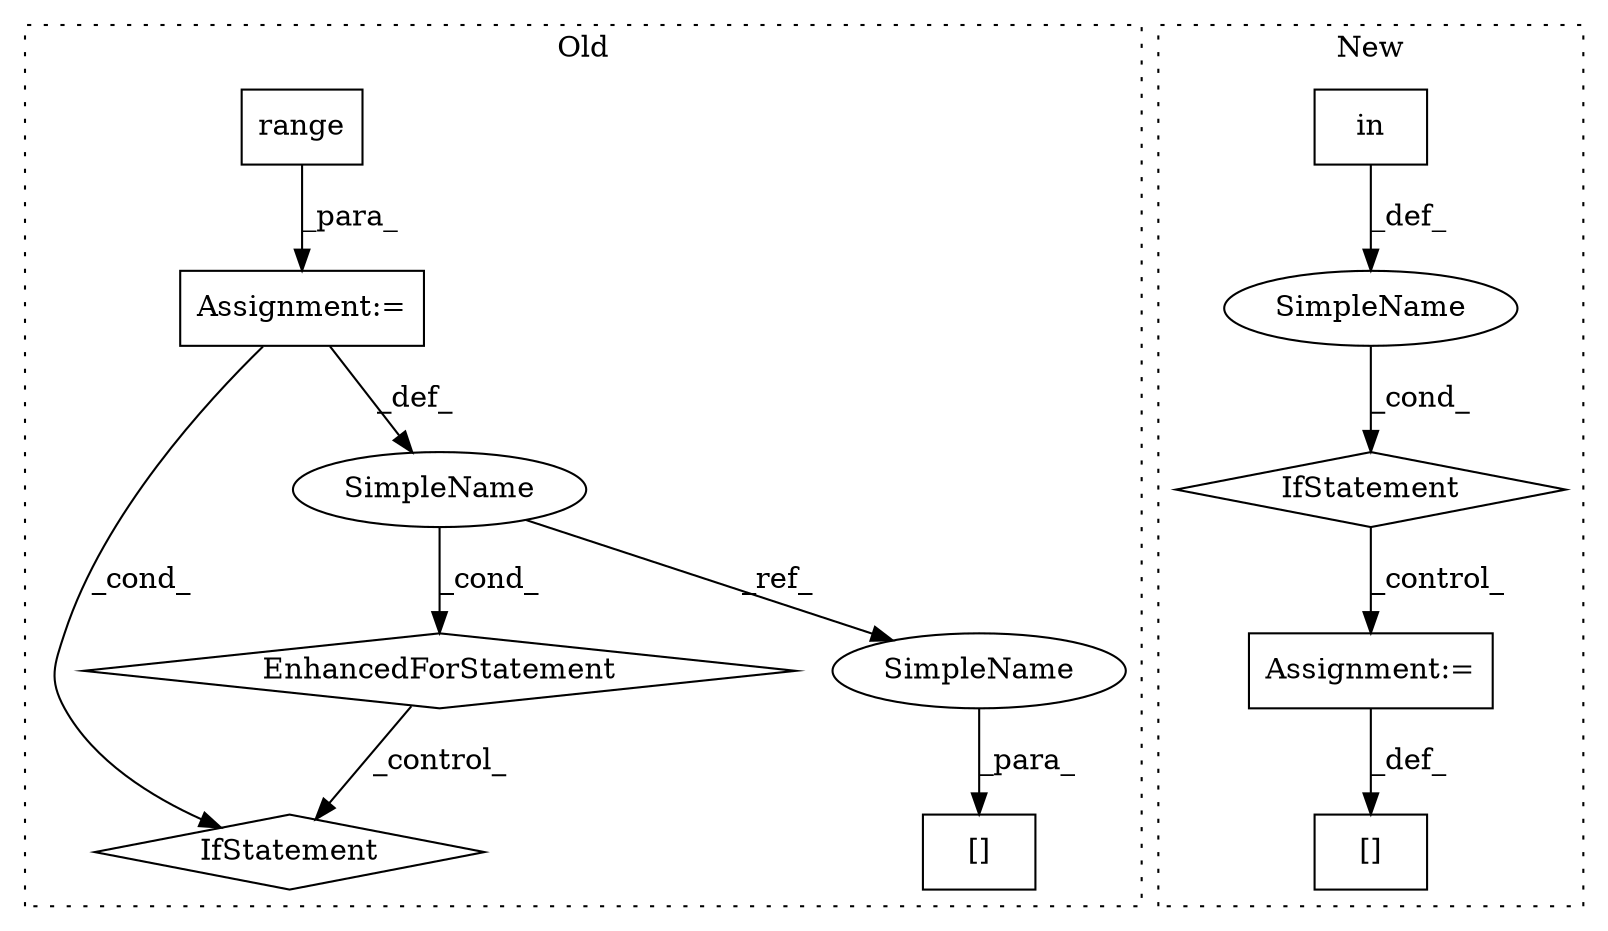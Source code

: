 digraph G {
subgraph cluster0 {
1 [label="range" a="32" s="11770,11796" l="6,1" shape="box"];
4 [label="Assignment:=" a="7" s="11695,11797" l="61,2" shape="box"];
5 [label="EnhancedForStatement" a="70" s="11695,11797" l="61,2" shape="diamond"];
8 [label="[]" a="2" s="11994,12008" l="7,1" shape="box"];
9 [label="IfStatement" a="25" s="11866,11897" l="14,2" shape="diamond"];
11 [label="SimpleName" a="42" s="11760" l="7" shape="ellipse"];
12 [label="SimpleName" a="42" s="12001" l="7" shape="ellipse"];
label = "Old";
style="dotted";
}
subgraph cluster1 {
2 [label="in" a="105" s="12336" l="33" shape="box"];
3 [label="IfStatement" a="25" s="12322,12369" l="14,2" shape="diamond"];
6 [label="Assignment:=" a="7" s="12816" l="1" shape="box"];
7 [label="SimpleName" a="42" s="" l="" shape="ellipse"];
10 [label="[]" a="2" s="12793,12815" l="12,1" shape="box"];
label = "New";
style="dotted";
}
1 -> 4 [label="_para_"];
2 -> 7 [label="_def_"];
3 -> 6 [label="_control_"];
4 -> 11 [label="_def_"];
4 -> 9 [label="_cond_"];
5 -> 9 [label="_control_"];
6 -> 10 [label="_def_"];
7 -> 3 [label="_cond_"];
11 -> 12 [label="_ref_"];
11 -> 5 [label="_cond_"];
12 -> 8 [label="_para_"];
}